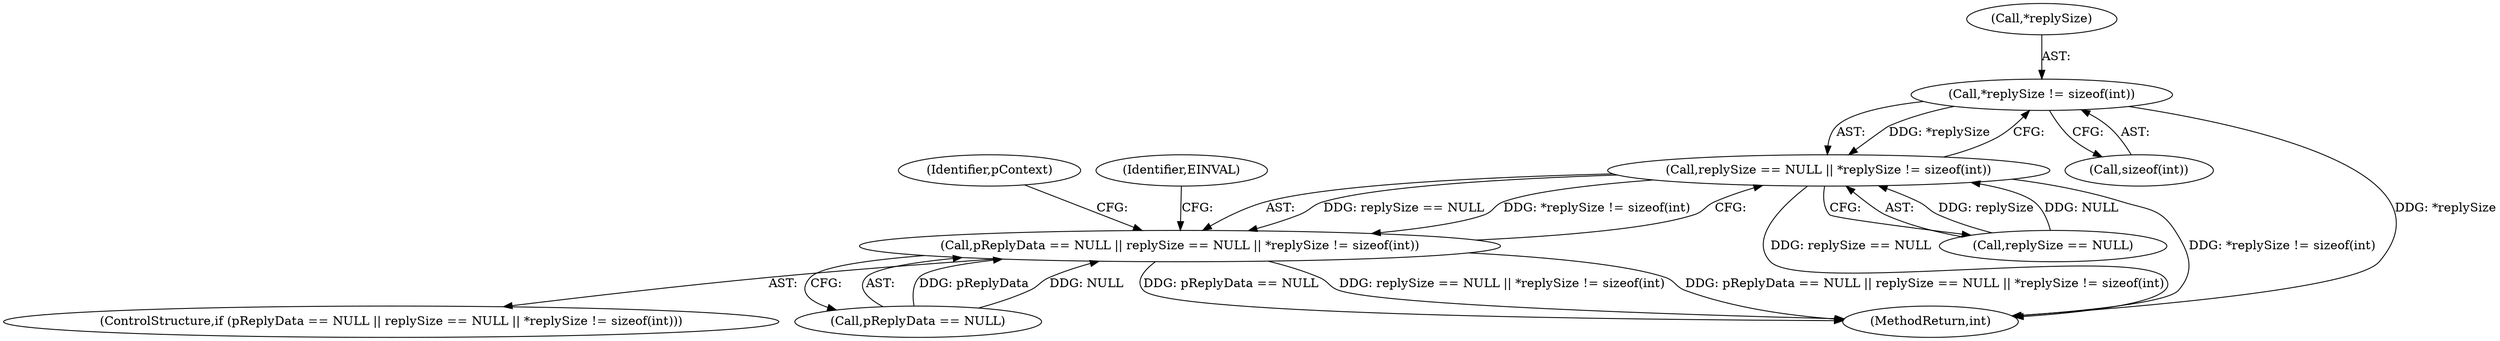 digraph "0_Android_557bd7bfe6c4895faee09e46fc9b5304a956c8b7@API" {
"1000243" [label="(Call,*replySize != sizeof(int))"];
"1000239" [label="(Call,replySize == NULL || *replySize != sizeof(int))"];
"1000235" [label="(Call,pReplyData == NULL || replySize == NULL || *replySize != sizeof(int))"];
"1000240" [label="(Call,replySize == NULL)"];
"1000255" [label="(Identifier,pContext)"];
"1000246" [label="(Call,sizeof(int))"];
"1000243" [label="(Call,*replySize != sizeof(int))"];
"1000236" [label="(Call,pReplyData == NULL)"];
"1000244" [label="(Call,*replySize)"];
"1000239" [label="(Call,replySize == NULL || *replySize != sizeof(int))"];
"1000234" [label="(ControlStructure,if (pReplyData == NULL || replySize == NULL || *replySize != sizeof(int)))"];
"1001120" [label="(MethodReturn,int)"];
"1000251" [label="(Identifier,EINVAL)"];
"1000235" [label="(Call,pReplyData == NULL || replySize == NULL || *replySize != sizeof(int))"];
"1000243" -> "1000239"  [label="AST: "];
"1000243" -> "1000246"  [label="CFG: "];
"1000244" -> "1000243"  [label="AST: "];
"1000246" -> "1000243"  [label="AST: "];
"1000239" -> "1000243"  [label="CFG: "];
"1000243" -> "1001120"  [label="DDG: *replySize"];
"1000243" -> "1000239"  [label="DDG: *replySize"];
"1000239" -> "1000235"  [label="AST: "];
"1000239" -> "1000240"  [label="CFG: "];
"1000240" -> "1000239"  [label="AST: "];
"1000235" -> "1000239"  [label="CFG: "];
"1000239" -> "1001120"  [label="DDG: replySize == NULL"];
"1000239" -> "1001120"  [label="DDG: *replySize != sizeof(int)"];
"1000239" -> "1000235"  [label="DDG: replySize == NULL"];
"1000239" -> "1000235"  [label="DDG: *replySize != sizeof(int)"];
"1000240" -> "1000239"  [label="DDG: replySize"];
"1000240" -> "1000239"  [label="DDG: NULL"];
"1000235" -> "1000234"  [label="AST: "];
"1000235" -> "1000236"  [label="CFG: "];
"1000236" -> "1000235"  [label="AST: "];
"1000251" -> "1000235"  [label="CFG: "];
"1000255" -> "1000235"  [label="CFG: "];
"1000235" -> "1001120"  [label="DDG: pReplyData == NULL"];
"1000235" -> "1001120"  [label="DDG: replySize == NULL || *replySize != sizeof(int)"];
"1000235" -> "1001120"  [label="DDG: pReplyData == NULL || replySize == NULL || *replySize != sizeof(int)"];
"1000236" -> "1000235"  [label="DDG: pReplyData"];
"1000236" -> "1000235"  [label="DDG: NULL"];
}
